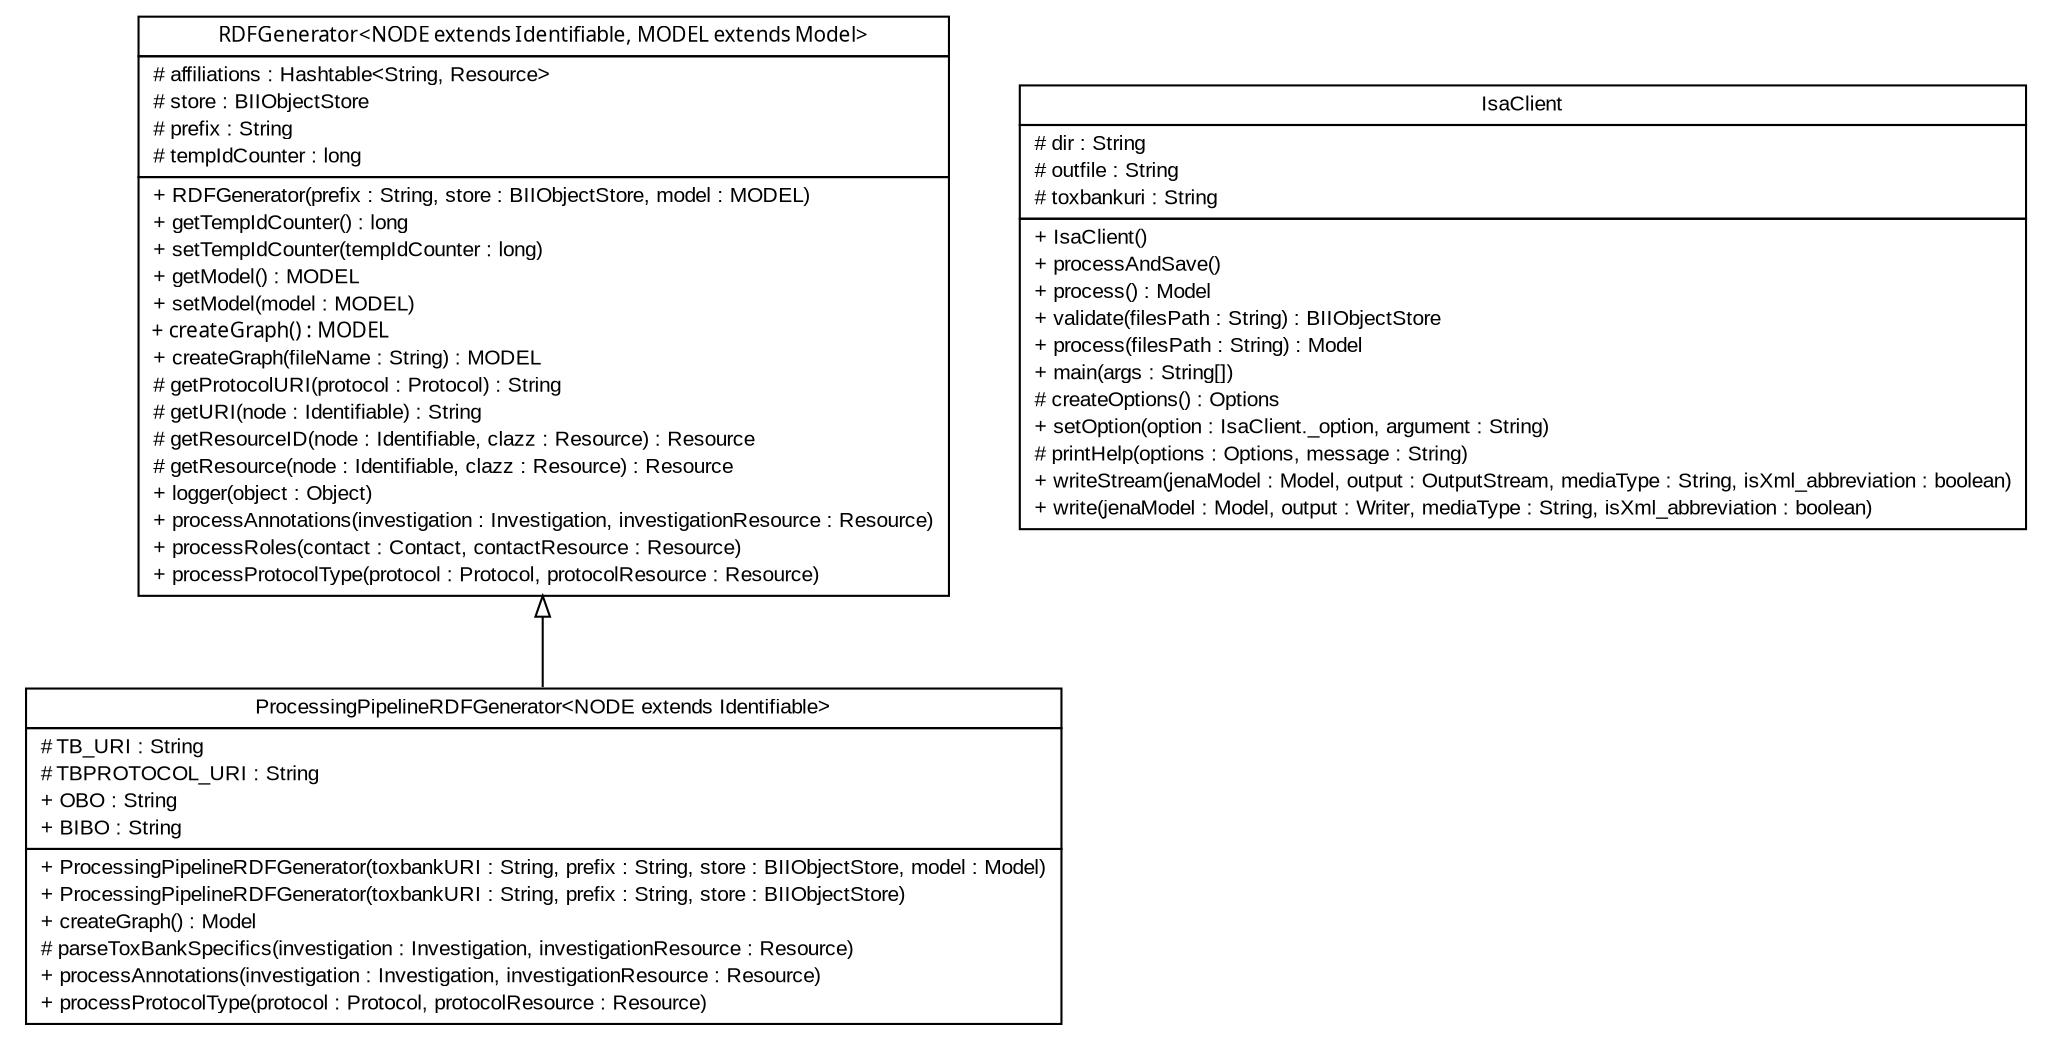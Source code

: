 #!/usr/local/bin/dot
#
# Class diagram 
# Generated by UmlGraph version 4.6 (http://www.spinellis.gr/sw/umlgraph)
#

digraph G {
	edge [fontname="arial",fontsize=10,labelfontname="arial",labelfontsize=10];
	node [fontname="arial",fontsize=10,shape=plaintext];
	// org.isa2rdf.cli.RDFGenerator<NODE extends uk.ac.ebi.bioinvindex.model.Identifiable, MODEL extends com.hp.hpl.jena.rdf.model.Model>
	c0 [label=<<table border="0" cellborder="1" cellspacing="0" cellpadding="2" port="p" href="./RDFGenerator.html">
		<tr><td><table border="0" cellspacing="0" cellpadding="1">
			<tr><td><font face="ariali"> RDFGenerator&lt;NODE extends Identifiable, MODEL extends Model&gt; </font></td></tr>
		</table></td></tr>
		<tr><td><table border="0" cellspacing="0" cellpadding="1">
			<tr><td align="left"> # affiliations : Hashtable&lt;String, Resource&gt; </td></tr>
			<tr><td align="left"> # store : BIIObjectStore </td></tr>
			<tr><td align="left"> # prefix : String </td></tr>
			<tr><td align="left"> # tempIdCounter : long </td></tr>
		</table></td></tr>
		<tr><td><table border="0" cellspacing="0" cellpadding="1">
			<tr><td align="left"> + RDFGenerator(prefix : String, store : BIIObjectStore, model : MODEL) </td></tr>
			<tr><td align="left"> + getTempIdCounter() : long </td></tr>
			<tr><td align="left"> + setTempIdCounter(tempIdCounter : long) </td></tr>
			<tr><td align="left"> + getModel() : MODEL </td></tr>
			<tr><td align="left"> + setModel(model : MODEL) </td></tr>
			<tr><td align="left"><font face="ariali" point-size="10.0"> + createGraph() : MODEL </font></td></tr>
			<tr><td align="left"> + createGraph(fileName : String) : MODEL </td></tr>
			<tr><td align="left"> # getProtocolURI(protocol : Protocol) : String </td></tr>
			<tr><td align="left"> # getURI(node : Identifiable) : String </td></tr>
			<tr><td align="left"> # getResourceID(node : Identifiable, clazz : Resource) : Resource </td></tr>
			<tr><td align="left"> # getResource(node : Identifiable, clazz : Resource) : Resource </td></tr>
			<tr><td align="left"> + logger(object : Object) </td></tr>
			<tr><td align="left"> + processAnnotations(investigation : Investigation, investigationResource : Resource) </td></tr>
			<tr><td align="left"> + processRoles(contact : Contact, contactResource : Resource) </td></tr>
			<tr><td align="left"> + processProtocolType(protocol : Protocol, protocolResource : Resource) </td></tr>
		</table></td></tr>
		</table>>, fontname="arial", fontcolor="black", fontsize=10.0];
	// org.isa2rdf.cli.ProcessingPipelineRDFGenerator<NODE extends uk.ac.ebi.bioinvindex.model.Identifiable>
	c1 [label=<<table border="0" cellborder="1" cellspacing="0" cellpadding="2" port="p" href="./ProcessingPipelineRDFGenerator.html">
		<tr><td><table border="0" cellspacing="0" cellpadding="1">
			<tr><td> ProcessingPipelineRDFGenerator&lt;NODE extends Identifiable&gt; </td></tr>
		</table></td></tr>
		<tr><td><table border="0" cellspacing="0" cellpadding="1">
			<tr><td align="left"> # TB_URI : String </td></tr>
			<tr><td align="left"> # TBPROTOCOL_URI : String </td></tr>
			<tr><td align="left"> + OBO : String </td></tr>
			<tr><td align="left"> + BIBO : String </td></tr>
		</table></td></tr>
		<tr><td><table border="0" cellspacing="0" cellpadding="1">
			<tr><td align="left"> + ProcessingPipelineRDFGenerator(toxbankURI : String, prefix : String, store : BIIObjectStore, model : Model) </td></tr>
			<tr><td align="left"> + ProcessingPipelineRDFGenerator(toxbankURI : String, prefix : String, store : BIIObjectStore) </td></tr>
			<tr><td align="left"> + createGraph() : Model </td></tr>
			<tr><td align="left"> # parseToxBankSpecifics(investigation : Investigation, investigationResource : Resource) </td></tr>
			<tr><td align="left"> + processAnnotations(investigation : Investigation, investigationResource : Resource) </td></tr>
			<tr><td align="left"> + processProtocolType(protocol : Protocol, protocolResource : Resource) </td></tr>
		</table></td></tr>
		</table>>, fontname="arial", fontcolor="black", fontsize=10.0];
	// org.isa2rdf.cli.IsaClient
	c2 [label=<<table border="0" cellborder="1" cellspacing="0" cellpadding="2" port="p" href="./IsaClient.html">
		<tr><td><table border="0" cellspacing="0" cellpadding="1">
			<tr><td> IsaClient </td></tr>
		</table></td></tr>
		<tr><td><table border="0" cellspacing="0" cellpadding="1">
			<tr><td align="left"> # dir : String </td></tr>
			<tr><td align="left"> # outfile : String </td></tr>
			<tr><td align="left"> # toxbankuri : String </td></tr>
		</table></td></tr>
		<tr><td><table border="0" cellspacing="0" cellpadding="1">
			<tr><td align="left"> + IsaClient() </td></tr>
			<tr><td align="left"> + processAndSave() </td></tr>
			<tr><td align="left"> + process() : Model </td></tr>
			<tr><td align="left"> + validate(filesPath : String) : BIIObjectStore </td></tr>
			<tr><td align="left"> + process(filesPath : String) : Model </td></tr>
			<tr><td align="left"> + main(args : String[]) </td></tr>
			<tr><td align="left"> # createOptions() : Options </td></tr>
			<tr><td align="left"> + setOption(option : IsaClient._option, argument : String) </td></tr>
			<tr><td align="left"> # printHelp(options : Options, message : String) </td></tr>
			<tr><td align="left"> + writeStream(jenaModel : Model, output : OutputStream, mediaType : String, isXml_abbreviation : boolean) </td></tr>
			<tr><td align="left"> + write(jenaModel : Model, output : Writer, mediaType : String, isXml_abbreviation : boolean) </td></tr>
		</table></td></tr>
		</table>>, fontname="arial", fontcolor="black", fontsize=10.0];
	//org.isa2rdf.cli.ProcessingPipelineRDFGenerator<NODE extends uk.ac.ebi.bioinvindex.model.Identifiable> extends org.isa2rdf.cli.RDFGenerator<NODE, com.hp.hpl.jena.rdf.model.Model>
	c0:p -> c1:p [dir=back,arrowtail=empty];
}

